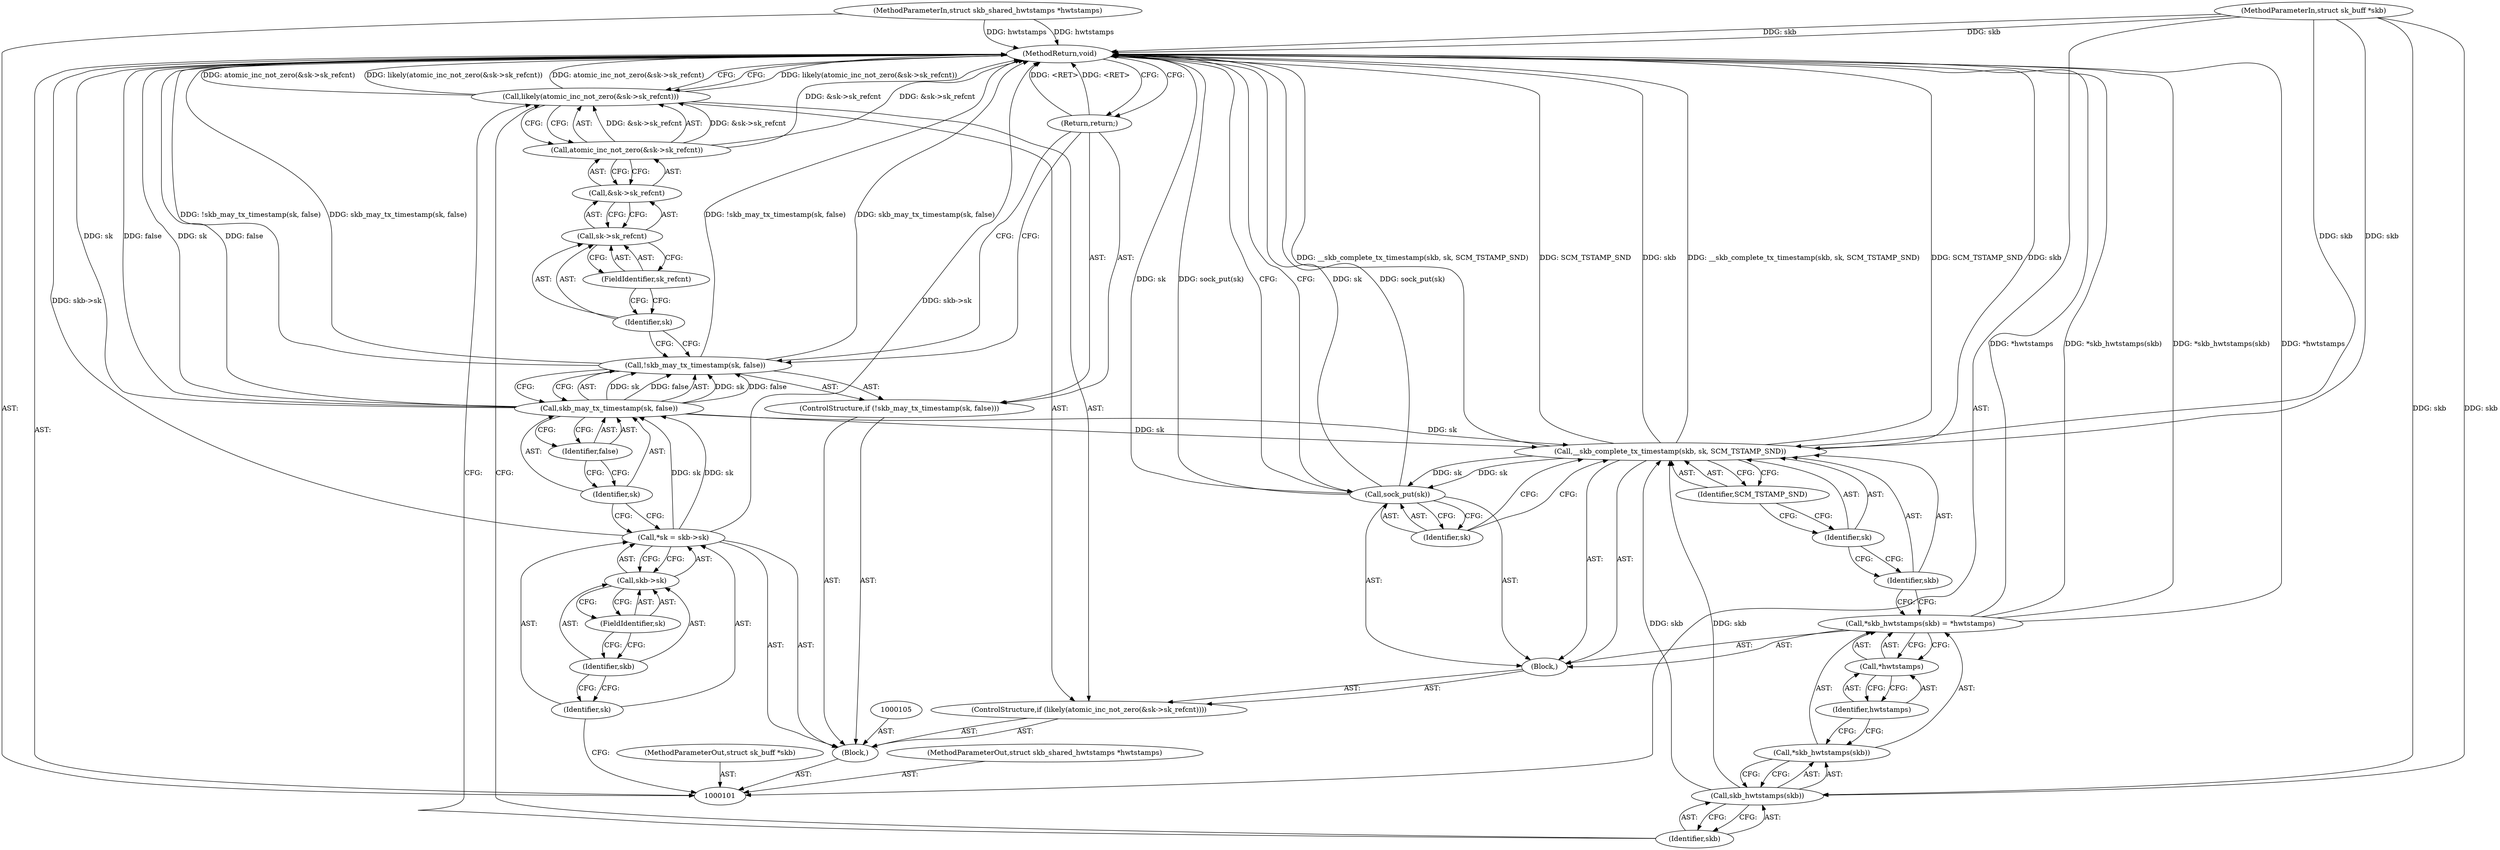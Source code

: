 digraph "1_linux_4ef1b2869447411ad3ef91ad7d4891a83c1a509a_1" {
"1000137" [label="(MethodReturn,void)"];
"1000102" [label="(MethodParameterIn,struct sk_buff *skb)"];
"1000193" [label="(MethodParameterOut,struct sk_buff *skb)"];
"1000119" [label="(Call,atomic_inc_not_zero(&sk->sk_refcnt))"];
"1000117" [label="(ControlStructure,if (likely(atomic_inc_not_zero(&sk->sk_refcnt))))"];
"1000120" [label="(Call,&sk->sk_refcnt)"];
"1000121" [label="(Call,sk->sk_refcnt)"];
"1000122" [label="(Identifier,sk)"];
"1000123" [label="(FieldIdentifier,sk_refcnt)"];
"1000124" [label="(Block,)"];
"1000118" [label="(Call,likely(atomic_inc_not_zero(&sk->sk_refcnt)))"];
"1000128" [label="(Identifier,skb)"];
"1000129" [label="(Call,*hwtstamps)"];
"1000130" [label="(Identifier,hwtstamps)"];
"1000125" [label="(Call,*skb_hwtstamps(skb) = *hwtstamps)"];
"1000126" [label="(Call,*skb_hwtstamps(skb))"];
"1000127" [label="(Call,skb_hwtstamps(skb))"];
"1000131" [label="(Call,__skb_complete_tx_timestamp(skb, sk, SCM_TSTAMP_SND))"];
"1000132" [label="(Identifier,skb)"];
"1000133" [label="(Identifier,sk)"];
"1000134" [label="(Identifier,SCM_TSTAMP_SND)"];
"1000136" [label="(Identifier,sk)"];
"1000135" [label="(Call,sock_put(sk))"];
"1000103" [label="(MethodParameterIn,struct skb_shared_hwtstamps *hwtstamps)"];
"1000194" [label="(MethodParameterOut,struct skb_shared_hwtstamps *hwtstamps)"];
"1000104" [label="(Block,)"];
"1000106" [label="(Call,*sk = skb->sk)"];
"1000107" [label="(Identifier,sk)"];
"1000108" [label="(Call,skb->sk)"];
"1000109" [label="(Identifier,skb)"];
"1000110" [label="(FieldIdentifier,sk)"];
"1000111" [label="(ControlStructure,if (!skb_may_tx_timestamp(sk, false)))"];
"1000114" [label="(Identifier,sk)"];
"1000115" [label="(Identifier,false)"];
"1000112" [label="(Call,!skb_may_tx_timestamp(sk, false))"];
"1000113" [label="(Call,skb_may_tx_timestamp(sk, false))"];
"1000116" [label="(Return,return;)"];
"1000137" -> "1000101"  [label="AST: "];
"1000137" -> "1000116"  [label="CFG: "];
"1000137" -> "1000135"  [label="CFG: "];
"1000137" -> "1000118"  [label="CFG: "];
"1000116" -> "1000137"  [label="DDG: <RET>"];
"1000125" -> "1000137"  [label="DDG: *skb_hwtstamps(skb)"];
"1000125" -> "1000137"  [label="DDG: *hwtstamps"];
"1000106" -> "1000137"  [label="DDG: skb->sk"];
"1000113" -> "1000137"  [label="DDG: sk"];
"1000113" -> "1000137"  [label="DDG: false"];
"1000131" -> "1000137"  [label="DDG: skb"];
"1000131" -> "1000137"  [label="DDG: __skb_complete_tx_timestamp(skb, sk, SCM_TSTAMP_SND)"];
"1000131" -> "1000137"  [label="DDG: SCM_TSTAMP_SND"];
"1000118" -> "1000137"  [label="DDG: likely(atomic_inc_not_zero(&sk->sk_refcnt))"];
"1000118" -> "1000137"  [label="DDG: atomic_inc_not_zero(&sk->sk_refcnt)"];
"1000135" -> "1000137"  [label="DDG: sk"];
"1000135" -> "1000137"  [label="DDG: sock_put(sk)"];
"1000103" -> "1000137"  [label="DDG: hwtstamps"];
"1000102" -> "1000137"  [label="DDG: skb"];
"1000112" -> "1000137"  [label="DDG: !skb_may_tx_timestamp(sk, false)"];
"1000112" -> "1000137"  [label="DDG: skb_may_tx_timestamp(sk, false)"];
"1000119" -> "1000137"  [label="DDG: &sk->sk_refcnt"];
"1000102" -> "1000101"  [label="AST: "];
"1000102" -> "1000137"  [label="DDG: skb"];
"1000102" -> "1000127"  [label="DDG: skb"];
"1000102" -> "1000131"  [label="DDG: skb"];
"1000193" -> "1000101"  [label="AST: "];
"1000119" -> "1000118"  [label="AST: "];
"1000119" -> "1000120"  [label="CFG: "];
"1000120" -> "1000119"  [label="AST: "];
"1000118" -> "1000119"  [label="CFG: "];
"1000119" -> "1000137"  [label="DDG: &sk->sk_refcnt"];
"1000119" -> "1000118"  [label="DDG: &sk->sk_refcnt"];
"1000117" -> "1000104"  [label="AST: "];
"1000118" -> "1000117"  [label="AST: "];
"1000124" -> "1000117"  [label="AST: "];
"1000120" -> "1000119"  [label="AST: "];
"1000120" -> "1000121"  [label="CFG: "];
"1000121" -> "1000120"  [label="AST: "];
"1000119" -> "1000120"  [label="CFG: "];
"1000121" -> "1000120"  [label="AST: "];
"1000121" -> "1000123"  [label="CFG: "];
"1000122" -> "1000121"  [label="AST: "];
"1000123" -> "1000121"  [label="AST: "];
"1000120" -> "1000121"  [label="CFG: "];
"1000122" -> "1000121"  [label="AST: "];
"1000122" -> "1000112"  [label="CFG: "];
"1000123" -> "1000122"  [label="CFG: "];
"1000123" -> "1000121"  [label="AST: "];
"1000123" -> "1000122"  [label="CFG: "];
"1000121" -> "1000123"  [label="CFG: "];
"1000124" -> "1000117"  [label="AST: "];
"1000125" -> "1000124"  [label="AST: "];
"1000131" -> "1000124"  [label="AST: "];
"1000135" -> "1000124"  [label="AST: "];
"1000118" -> "1000117"  [label="AST: "];
"1000118" -> "1000119"  [label="CFG: "];
"1000119" -> "1000118"  [label="AST: "];
"1000128" -> "1000118"  [label="CFG: "];
"1000137" -> "1000118"  [label="CFG: "];
"1000118" -> "1000137"  [label="DDG: likely(atomic_inc_not_zero(&sk->sk_refcnt))"];
"1000118" -> "1000137"  [label="DDG: atomic_inc_not_zero(&sk->sk_refcnt)"];
"1000119" -> "1000118"  [label="DDG: &sk->sk_refcnt"];
"1000128" -> "1000127"  [label="AST: "];
"1000128" -> "1000118"  [label="CFG: "];
"1000127" -> "1000128"  [label="CFG: "];
"1000129" -> "1000125"  [label="AST: "];
"1000129" -> "1000130"  [label="CFG: "];
"1000130" -> "1000129"  [label="AST: "];
"1000125" -> "1000129"  [label="CFG: "];
"1000130" -> "1000129"  [label="AST: "];
"1000130" -> "1000126"  [label="CFG: "];
"1000129" -> "1000130"  [label="CFG: "];
"1000125" -> "1000124"  [label="AST: "];
"1000125" -> "1000129"  [label="CFG: "];
"1000126" -> "1000125"  [label="AST: "];
"1000129" -> "1000125"  [label="AST: "];
"1000132" -> "1000125"  [label="CFG: "];
"1000125" -> "1000137"  [label="DDG: *skb_hwtstamps(skb)"];
"1000125" -> "1000137"  [label="DDG: *hwtstamps"];
"1000126" -> "1000125"  [label="AST: "];
"1000126" -> "1000127"  [label="CFG: "];
"1000127" -> "1000126"  [label="AST: "];
"1000130" -> "1000126"  [label="CFG: "];
"1000127" -> "1000126"  [label="AST: "];
"1000127" -> "1000128"  [label="CFG: "];
"1000128" -> "1000127"  [label="AST: "];
"1000126" -> "1000127"  [label="CFG: "];
"1000102" -> "1000127"  [label="DDG: skb"];
"1000127" -> "1000131"  [label="DDG: skb"];
"1000131" -> "1000124"  [label="AST: "];
"1000131" -> "1000134"  [label="CFG: "];
"1000132" -> "1000131"  [label="AST: "];
"1000133" -> "1000131"  [label="AST: "];
"1000134" -> "1000131"  [label="AST: "];
"1000136" -> "1000131"  [label="CFG: "];
"1000131" -> "1000137"  [label="DDG: skb"];
"1000131" -> "1000137"  [label="DDG: __skb_complete_tx_timestamp(skb, sk, SCM_TSTAMP_SND)"];
"1000131" -> "1000137"  [label="DDG: SCM_TSTAMP_SND"];
"1000127" -> "1000131"  [label="DDG: skb"];
"1000102" -> "1000131"  [label="DDG: skb"];
"1000113" -> "1000131"  [label="DDG: sk"];
"1000131" -> "1000135"  [label="DDG: sk"];
"1000132" -> "1000131"  [label="AST: "];
"1000132" -> "1000125"  [label="CFG: "];
"1000133" -> "1000132"  [label="CFG: "];
"1000133" -> "1000131"  [label="AST: "];
"1000133" -> "1000132"  [label="CFG: "];
"1000134" -> "1000133"  [label="CFG: "];
"1000134" -> "1000131"  [label="AST: "];
"1000134" -> "1000133"  [label="CFG: "];
"1000131" -> "1000134"  [label="CFG: "];
"1000136" -> "1000135"  [label="AST: "];
"1000136" -> "1000131"  [label="CFG: "];
"1000135" -> "1000136"  [label="CFG: "];
"1000135" -> "1000124"  [label="AST: "];
"1000135" -> "1000136"  [label="CFG: "];
"1000136" -> "1000135"  [label="AST: "];
"1000137" -> "1000135"  [label="CFG: "];
"1000135" -> "1000137"  [label="DDG: sk"];
"1000135" -> "1000137"  [label="DDG: sock_put(sk)"];
"1000131" -> "1000135"  [label="DDG: sk"];
"1000103" -> "1000101"  [label="AST: "];
"1000103" -> "1000137"  [label="DDG: hwtstamps"];
"1000194" -> "1000101"  [label="AST: "];
"1000104" -> "1000101"  [label="AST: "];
"1000105" -> "1000104"  [label="AST: "];
"1000106" -> "1000104"  [label="AST: "];
"1000111" -> "1000104"  [label="AST: "];
"1000117" -> "1000104"  [label="AST: "];
"1000106" -> "1000104"  [label="AST: "];
"1000106" -> "1000108"  [label="CFG: "];
"1000107" -> "1000106"  [label="AST: "];
"1000108" -> "1000106"  [label="AST: "];
"1000114" -> "1000106"  [label="CFG: "];
"1000106" -> "1000137"  [label="DDG: skb->sk"];
"1000106" -> "1000113"  [label="DDG: sk"];
"1000107" -> "1000106"  [label="AST: "];
"1000107" -> "1000101"  [label="CFG: "];
"1000109" -> "1000107"  [label="CFG: "];
"1000108" -> "1000106"  [label="AST: "];
"1000108" -> "1000110"  [label="CFG: "];
"1000109" -> "1000108"  [label="AST: "];
"1000110" -> "1000108"  [label="AST: "];
"1000106" -> "1000108"  [label="CFG: "];
"1000109" -> "1000108"  [label="AST: "];
"1000109" -> "1000107"  [label="CFG: "];
"1000110" -> "1000109"  [label="CFG: "];
"1000110" -> "1000108"  [label="AST: "];
"1000110" -> "1000109"  [label="CFG: "];
"1000108" -> "1000110"  [label="CFG: "];
"1000111" -> "1000104"  [label="AST: "];
"1000112" -> "1000111"  [label="AST: "];
"1000116" -> "1000111"  [label="AST: "];
"1000114" -> "1000113"  [label="AST: "];
"1000114" -> "1000106"  [label="CFG: "];
"1000115" -> "1000114"  [label="CFG: "];
"1000115" -> "1000113"  [label="AST: "];
"1000115" -> "1000114"  [label="CFG: "];
"1000113" -> "1000115"  [label="CFG: "];
"1000112" -> "1000111"  [label="AST: "];
"1000112" -> "1000113"  [label="CFG: "];
"1000113" -> "1000112"  [label="AST: "];
"1000116" -> "1000112"  [label="CFG: "];
"1000122" -> "1000112"  [label="CFG: "];
"1000112" -> "1000137"  [label="DDG: !skb_may_tx_timestamp(sk, false)"];
"1000112" -> "1000137"  [label="DDG: skb_may_tx_timestamp(sk, false)"];
"1000113" -> "1000112"  [label="DDG: sk"];
"1000113" -> "1000112"  [label="DDG: false"];
"1000113" -> "1000112"  [label="AST: "];
"1000113" -> "1000115"  [label="CFG: "];
"1000114" -> "1000113"  [label="AST: "];
"1000115" -> "1000113"  [label="AST: "];
"1000112" -> "1000113"  [label="CFG: "];
"1000113" -> "1000137"  [label="DDG: sk"];
"1000113" -> "1000137"  [label="DDG: false"];
"1000113" -> "1000112"  [label="DDG: sk"];
"1000113" -> "1000112"  [label="DDG: false"];
"1000106" -> "1000113"  [label="DDG: sk"];
"1000113" -> "1000131"  [label="DDG: sk"];
"1000116" -> "1000111"  [label="AST: "];
"1000116" -> "1000112"  [label="CFG: "];
"1000137" -> "1000116"  [label="CFG: "];
"1000116" -> "1000137"  [label="DDG: <RET>"];
}
